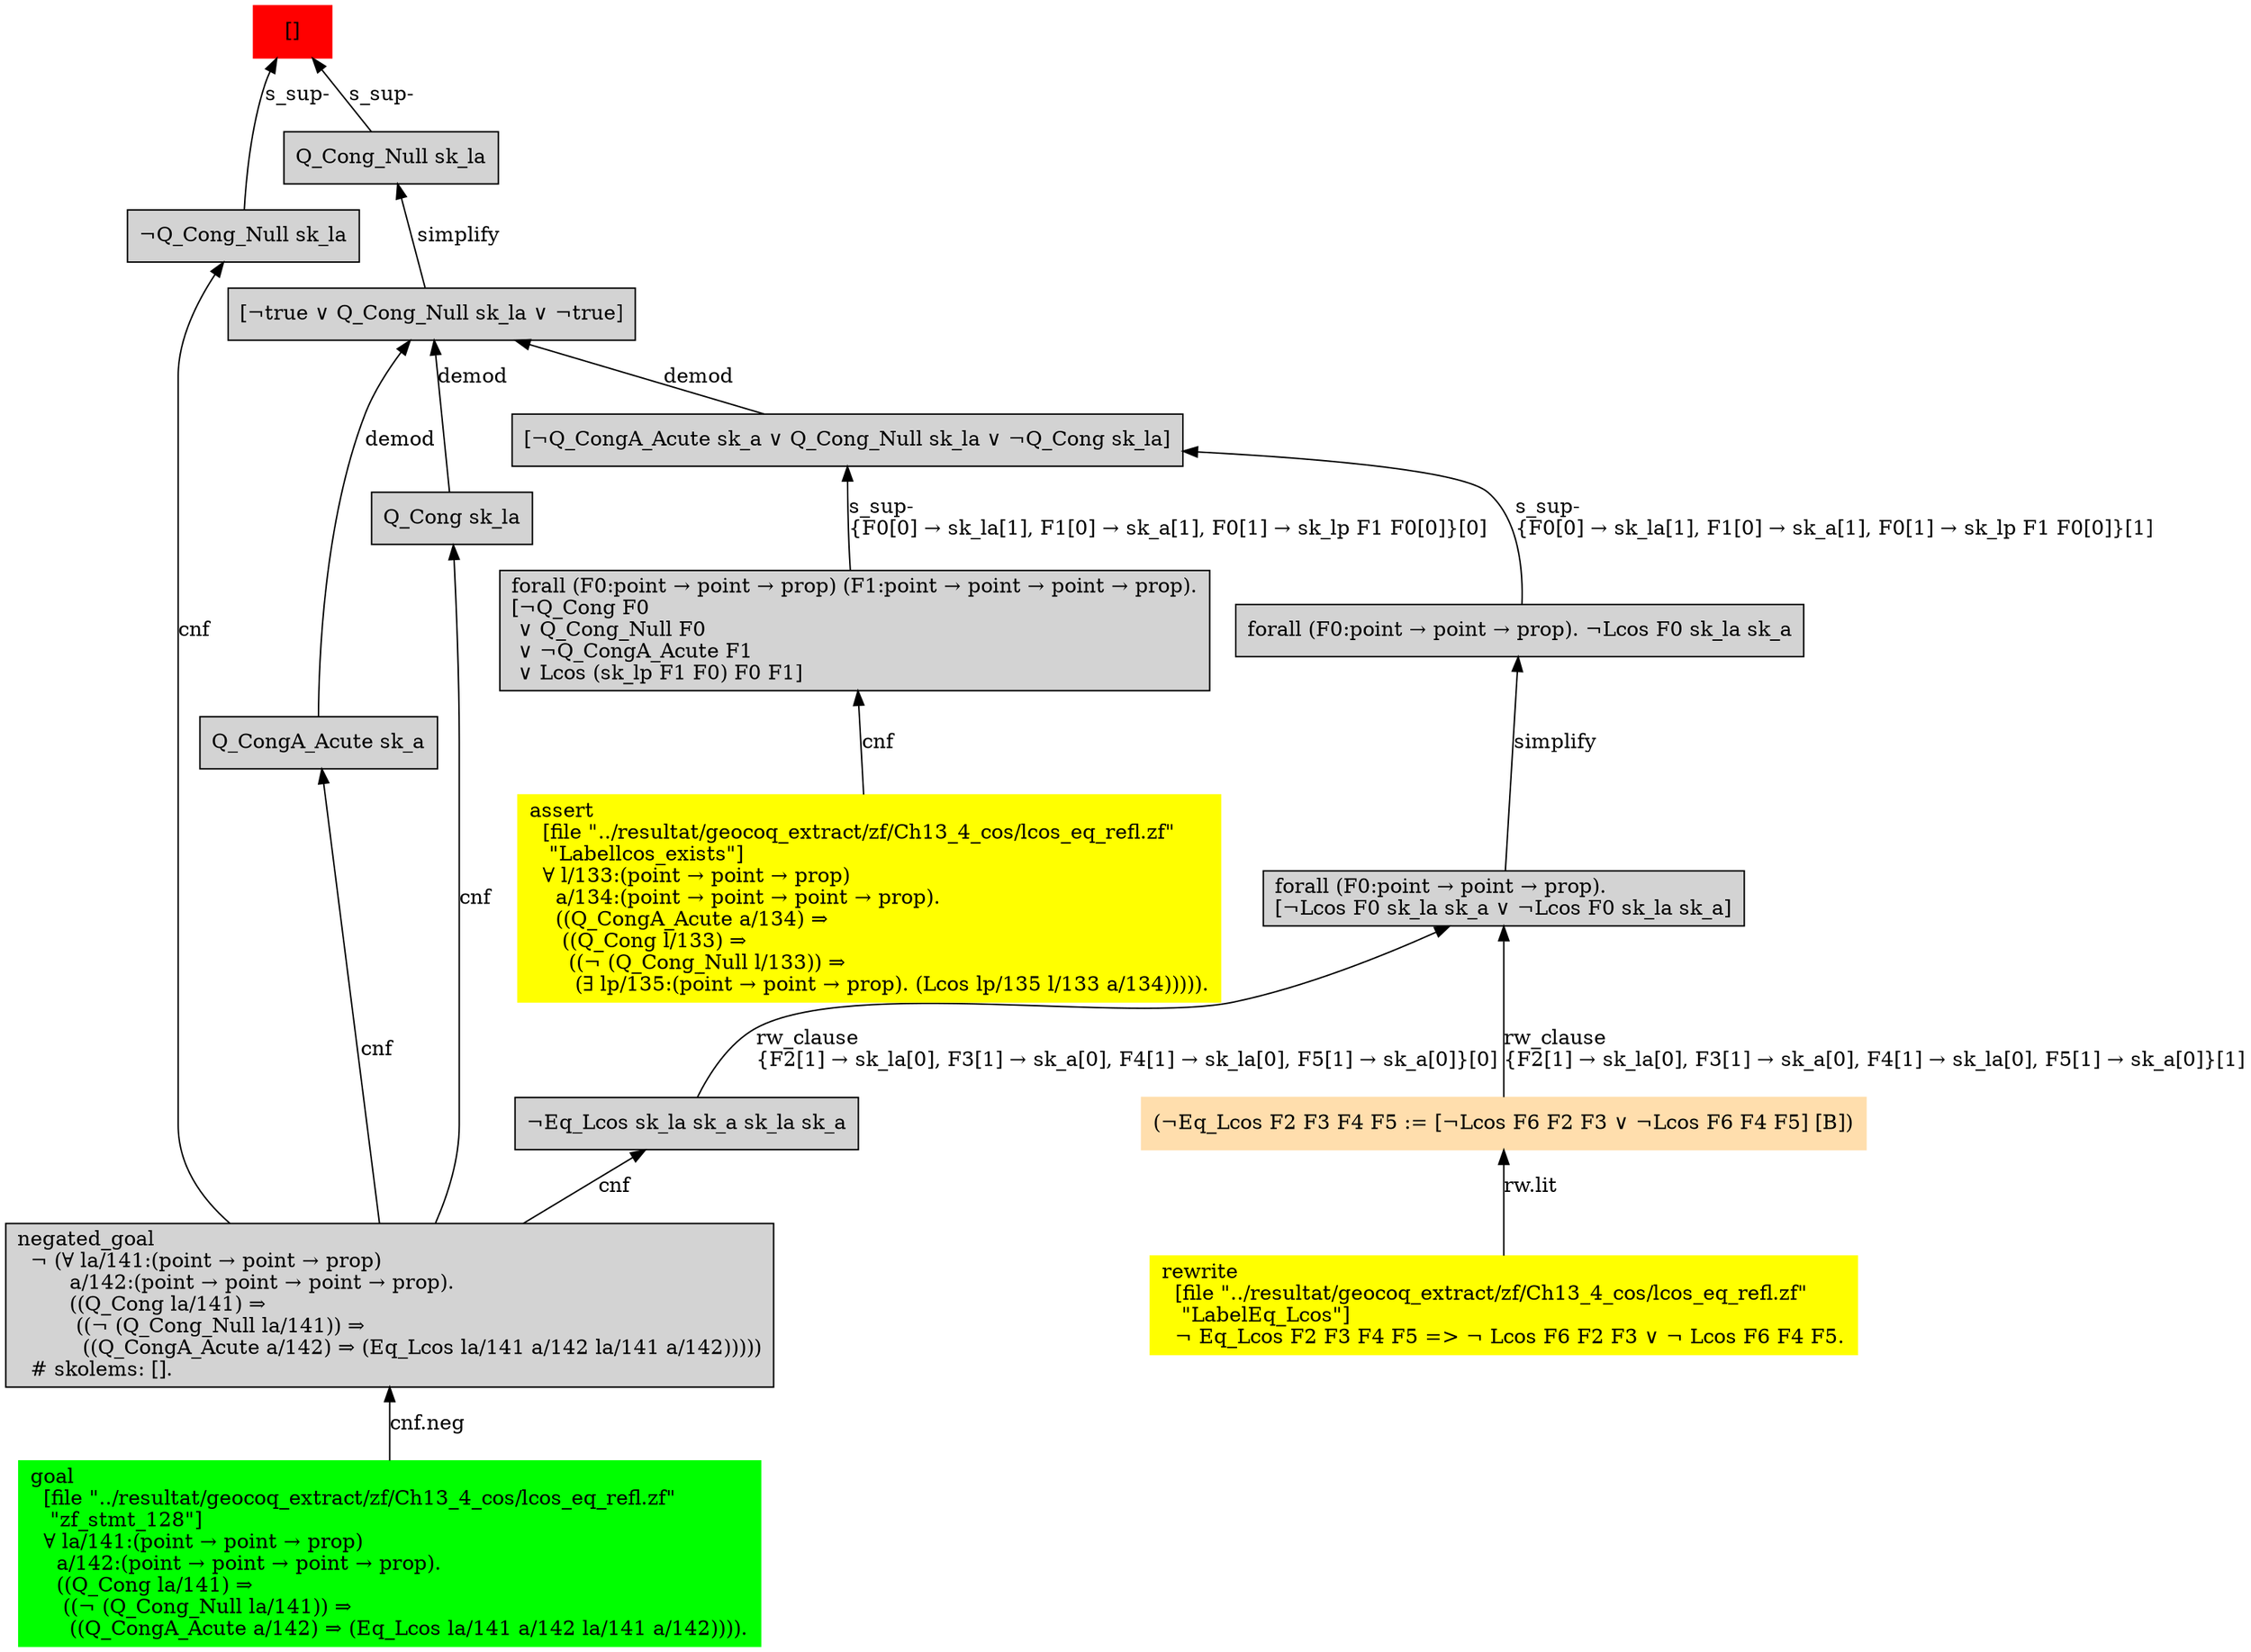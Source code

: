 digraph "unsat_graph" {
  vertex_0 [color=red, label="[]", shape=box, style=filled];
  vertex_0 -> vertex_1 [label="s_sup-\l", dir="back"];
  vertex_1 [shape=box, label="¬Q_Cong_Null sk_la\l", style=filled];
  vertex_1 -> vertex_2 [label="cnf", dir="back"];
  vertex_2 [shape=box, label="negated_goal\l  ¬ (∀ la/141:(point → point → prop) \l        a/142:(point → point → point → prop).\l        ((Q_Cong la/141) ⇒\l         ((¬ (Q_Cong_Null la/141)) ⇒\l          ((Q_CongA_Acute a/142) ⇒ (Eq_Lcos la/141 a/142 la/141 a/142)))))\l  # skolems: [].\l", style=filled];
  vertex_2 -> vertex_3 [label="cnf.neg", dir="back"];
  vertex_3 [color=green, shape=box, label="goal\l  [file \"../resultat/geocoq_extract/zf/Ch13_4_cos/lcos_eq_refl.zf\" \l   \"zf_stmt_128\"]\l  ∀ la/141:(point → point → prop) \l    a/142:(point → point → point → prop).\l    ((Q_Cong la/141) ⇒\l     ((¬ (Q_Cong_Null la/141)) ⇒\l      ((Q_CongA_Acute a/142) ⇒ (Eq_Lcos la/141 a/142 la/141 a/142)))).\l", style=filled];
  vertex_0 -> vertex_4 [label="s_sup-\l", dir="back"];
  vertex_4 [shape=box, label="Q_Cong_Null sk_la\l", style=filled];
  vertex_4 -> vertex_5 [label="simplify", dir="back"];
  vertex_5 [shape=box, label="[¬true ∨ Q_Cong_Null sk_la ∨ ¬true]\l", style=filled];
  vertex_5 -> vertex_6 [label="demod", dir="back"];
  vertex_6 [shape=box, label="Q_Cong sk_la\l", style=filled];
  vertex_6 -> vertex_2 [label="cnf", dir="back"];
  vertex_5 -> vertex_7 [label="demod", dir="back"];
  vertex_7 [shape=box, label="Q_CongA_Acute sk_a\l", style=filled];
  vertex_7 -> vertex_2 [label="cnf", dir="back"];
  vertex_5 -> vertex_8 [label="demod", dir="back"];
  vertex_8 [shape=box, label="[¬Q_CongA_Acute sk_a ∨ Q_Cong_Null sk_la ∨ ¬Q_Cong sk_la]\l", style=filled];
  vertex_8 -> vertex_9 [label="s_sup-\l\{F0[0] → sk_la[1], F1[0] → sk_a[1], F0[1] → sk_lp F1 F0[0]\}[1]\l", dir="back"];
  vertex_9 [shape=box, label="forall (F0:point → point → prop). ¬Lcos F0 sk_la sk_a\l", style=filled];
  vertex_9 -> vertex_10 [label="simplify", dir="back"];
  vertex_10 [shape=box, label="forall (F0:point → point → prop).\l[¬Lcos F0 sk_la sk_a ∨ ¬Lcos F0 sk_la sk_a]\l", style=filled];
  vertex_10 -> vertex_11 [label="rw_clause\l\{F2[1] → sk_la[0], F3[1] → sk_a[0], F4[1] → sk_la[0], F5[1] → sk_a[0]\}[1]\l", dir="back"];
  vertex_11 [color=navajowhite, shape=box, label="(¬Eq_Lcos F2 F3 F4 F5 := [¬Lcos F6 F2 F3 ∨ ¬Lcos F6 F4 F5] [B])\l", style=filled];
  vertex_11 -> vertex_12 [label="rw.lit", dir="back"];
  vertex_12 [color=yellow, shape=box, label="rewrite\l  [file \"../resultat/geocoq_extract/zf/Ch13_4_cos/lcos_eq_refl.zf\" \l   \"LabelEq_Lcos\"]\l  ¬ Eq_Lcos F2 F3 F4 F5 =\> ¬ Lcos F6 F2 F3 ∨ ¬ Lcos F6 F4 F5.\l", style=filled];
  vertex_10 -> vertex_13 [label="rw_clause\l\{F2[1] → sk_la[0], F3[1] → sk_a[0], F4[1] → sk_la[0], F5[1] → sk_a[0]\}[0]\l", dir="back"];
  vertex_13 [shape=box, label="¬Eq_Lcos sk_la sk_a sk_la sk_a\l", style=filled];
  vertex_13 -> vertex_2 [label="cnf", dir="back"];
  vertex_8 -> vertex_14 [label="s_sup-\l\{F0[0] → sk_la[1], F1[0] → sk_a[1], F0[1] → sk_lp F1 F0[0]\}[0]\l", dir="back"];
  vertex_14 [shape=box, label="forall (F0:point → point → prop) (F1:point → point → point → prop).\l[¬Q_Cong F0\l ∨ Q_Cong_Null F0\l ∨ ¬Q_CongA_Acute F1\l ∨ Lcos (sk_lp F1 F0) F0 F1]\l", style=filled];
  vertex_14 -> vertex_15 [label="cnf", dir="back"];
  vertex_15 [color=yellow, shape=box, label="assert\l  [file \"../resultat/geocoq_extract/zf/Ch13_4_cos/lcos_eq_refl.zf\" \l   \"Labellcos_exists\"]\l  ∀ l/133:(point → point → prop) \l    a/134:(point → point → point → prop).\l    ((Q_CongA_Acute a/134) ⇒\l     ((Q_Cong l/133) ⇒\l      ((¬ (Q_Cong_Null l/133)) ⇒\l       (∃ lp/135:(point → point → prop). (Lcos lp/135 l/133 a/134))))).\l", style=filled];
  }



